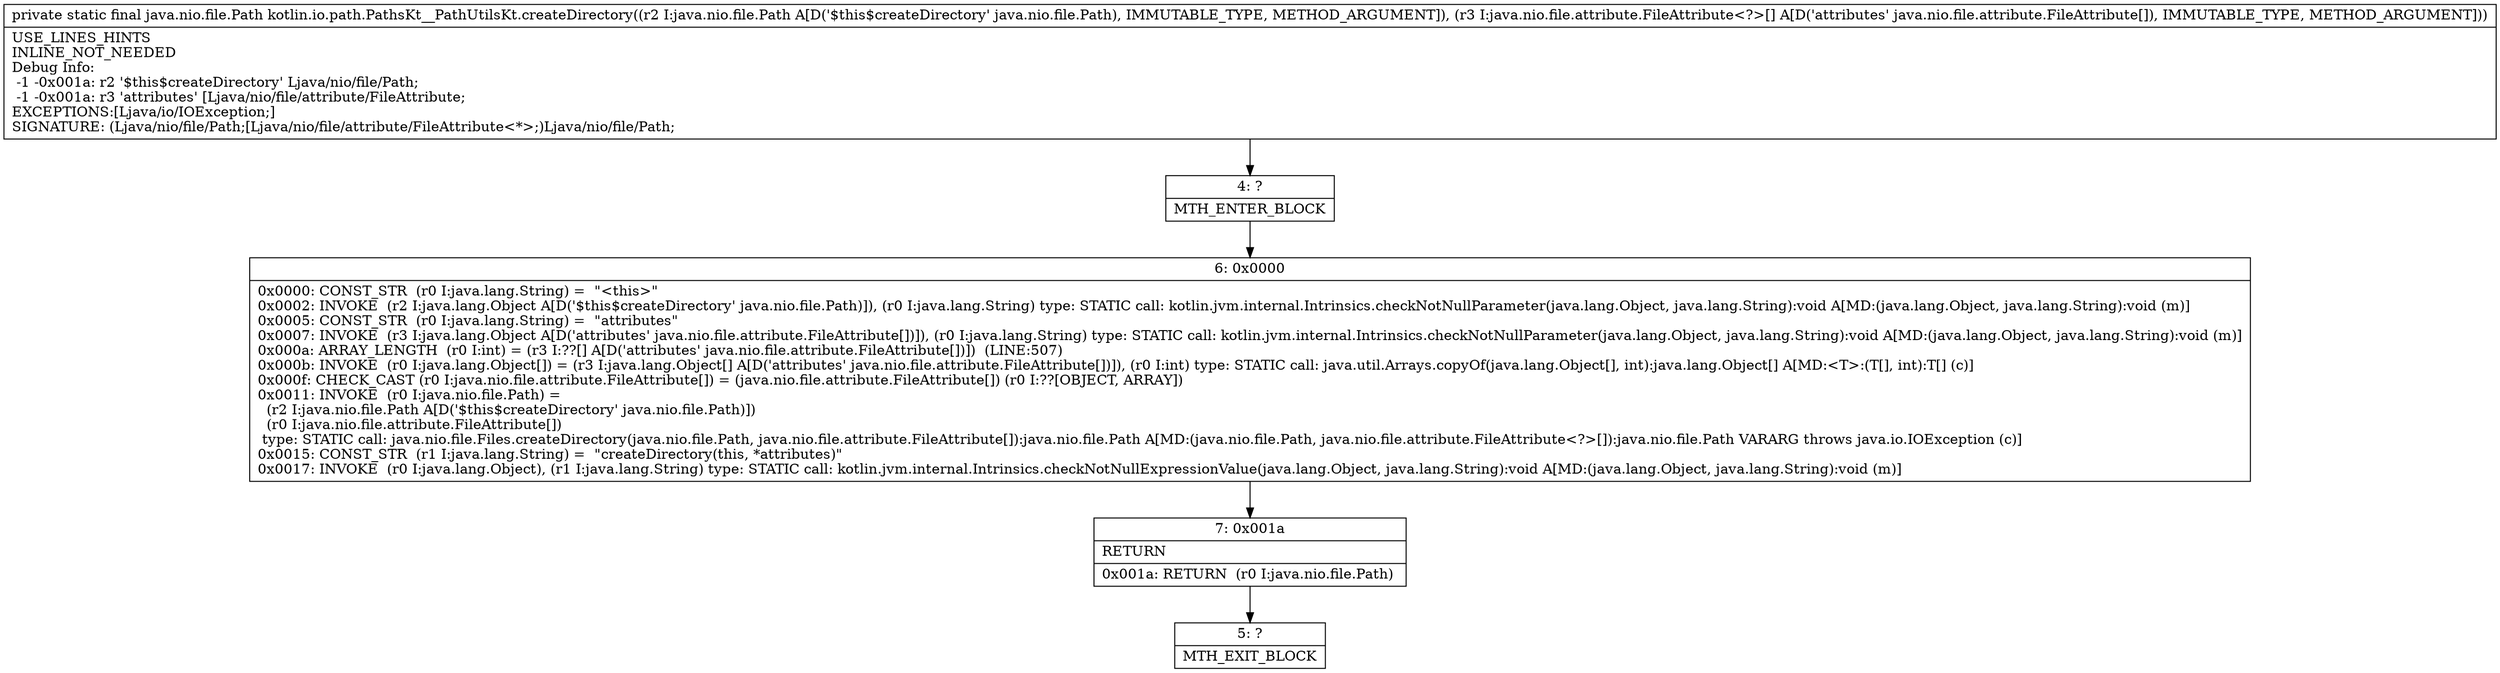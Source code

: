digraph "CFG forkotlin.io.path.PathsKt__PathUtilsKt.createDirectory(Ljava\/nio\/file\/Path;[Ljava\/nio\/file\/attribute\/FileAttribute;)Ljava\/nio\/file\/Path;" {
Node_4 [shape=record,label="{4\:\ ?|MTH_ENTER_BLOCK\l}"];
Node_6 [shape=record,label="{6\:\ 0x0000|0x0000: CONST_STR  (r0 I:java.lang.String) =  \"\<this\>\" \l0x0002: INVOKE  (r2 I:java.lang.Object A[D('$this$createDirectory' java.nio.file.Path)]), (r0 I:java.lang.String) type: STATIC call: kotlin.jvm.internal.Intrinsics.checkNotNullParameter(java.lang.Object, java.lang.String):void A[MD:(java.lang.Object, java.lang.String):void (m)]\l0x0005: CONST_STR  (r0 I:java.lang.String) =  \"attributes\" \l0x0007: INVOKE  (r3 I:java.lang.Object A[D('attributes' java.nio.file.attribute.FileAttribute[])]), (r0 I:java.lang.String) type: STATIC call: kotlin.jvm.internal.Intrinsics.checkNotNullParameter(java.lang.Object, java.lang.String):void A[MD:(java.lang.Object, java.lang.String):void (m)]\l0x000a: ARRAY_LENGTH  (r0 I:int) = (r3 I:??[] A[D('attributes' java.nio.file.attribute.FileAttribute[])])  (LINE:507)\l0x000b: INVOKE  (r0 I:java.lang.Object[]) = (r3 I:java.lang.Object[] A[D('attributes' java.nio.file.attribute.FileAttribute[])]), (r0 I:int) type: STATIC call: java.util.Arrays.copyOf(java.lang.Object[], int):java.lang.Object[] A[MD:\<T\>:(T[], int):T[] (c)]\l0x000f: CHECK_CAST (r0 I:java.nio.file.attribute.FileAttribute[]) = (java.nio.file.attribute.FileAttribute[]) (r0 I:??[OBJECT, ARRAY]) \l0x0011: INVOKE  (r0 I:java.nio.file.Path) = \l  (r2 I:java.nio.file.Path A[D('$this$createDirectory' java.nio.file.Path)])\l  (r0 I:java.nio.file.attribute.FileAttribute[])\l type: STATIC call: java.nio.file.Files.createDirectory(java.nio.file.Path, java.nio.file.attribute.FileAttribute[]):java.nio.file.Path A[MD:(java.nio.file.Path, java.nio.file.attribute.FileAttribute\<?\>[]):java.nio.file.Path VARARG throws java.io.IOException (c)]\l0x0015: CONST_STR  (r1 I:java.lang.String) =  \"createDirectory(this, *attributes)\" \l0x0017: INVOKE  (r0 I:java.lang.Object), (r1 I:java.lang.String) type: STATIC call: kotlin.jvm.internal.Intrinsics.checkNotNullExpressionValue(java.lang.Object, java.lang.String):void A[MD:(java.lang.Object, java.lang.String):void (m)]\l}"];
Node_7 [shape=record,label="{7\:\ 0x001a|RETURN\l|0x001a: RETURN  (r0 I:java.nio.file.Path) \l}"];
Node_5 [shape=record,label="{5\:\ ?|MTH_EXIT_BLOCK\l}"];
MethodNode[shape=record,label="{private static final java.nio.file.Path kotlin.io.path.PathsKt__PathUtilsKt.createDirectory((r2 I:java.nio.file.Path A[D('$this$createDirectory' java.nio.file.Path), IMMUTABLE_TYPE, METHOD_ARGUMENT]), (r3 I:java.nio.file.attribute.FileAttribute\<?\>[] A[D('attributes' java.nio.file.attribute.FileAttribute[]), IMMUTABLE_TYPE, METHOD_ARGUMENT]))  | USE_LINES_HINTS\lINLINE_NOT_NEEDED\lDebug Info:\l  \-1 \-0x001a: r2 '$this$createDirectory' Ljava\/nio\/file\/Path;\l  \-1 \-0x001a: r3 'attributes' [Ljava\/nio\/file\/attribute\/FileAttribute;\lEXCEPTIONS:[Ljava\/io\/IOException;]\lSIGNATURE: (Ljava\/nio\/file\/Path;[Ljava\/nio\/file\/attribute\/FileAttribute\<*\>;)Ljava\/nio\/file\/Path;\l}"];
MethodNode -> Node_4;Node_4 -> Node_6;
Node_6 -> Node_7;
Node_7 -> Node_5;
}

